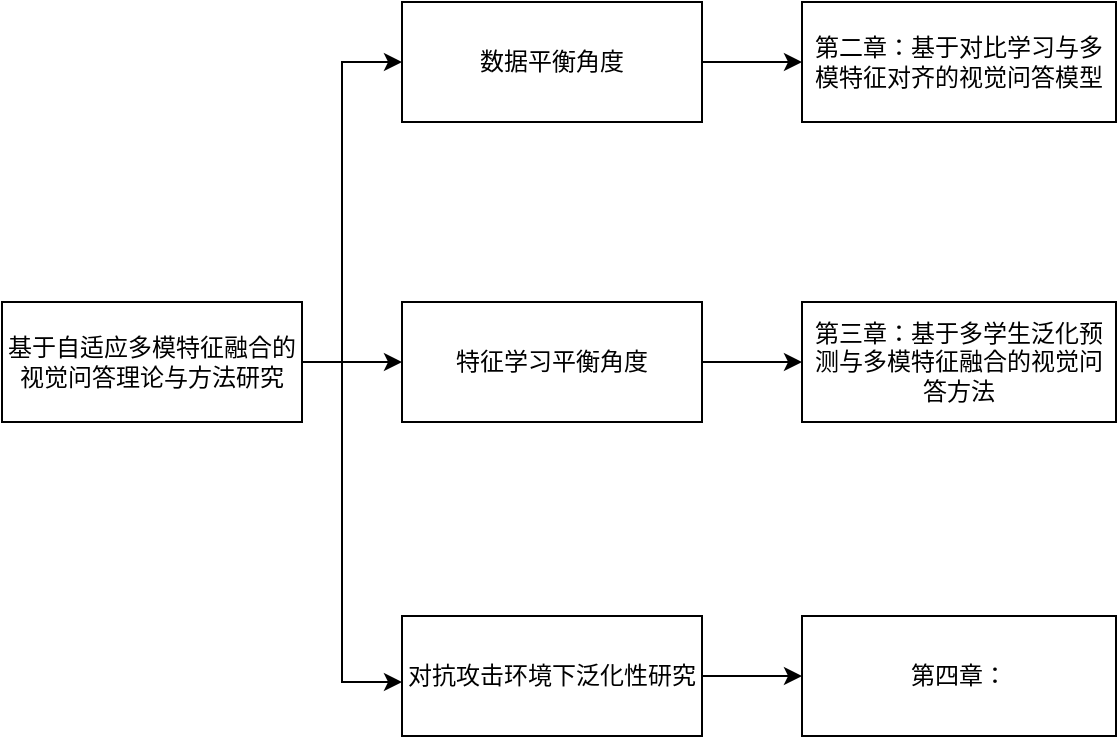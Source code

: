 <mxfile version="21.0.6" type="github">
  <diagram id="C5RBs43oDa-KdzZeNtuy" name="Page-1">
    <mxGraphModel dx="1121" dy="413" grid="1" gridSize="10" guides="1" tooltips="1" connect="1" arrows="1" fold="1" page="1" pageScale="1" pageWidth="827" pageHeight="1169" math="0" shadow="0">
      <root>
        <mxCell id="WIyWlLk6GJQsqaUBKTNV-0" />
        <mxCell id="WIyWlLk6GJQsqaUBKTNV-1" parent="WIyWlLk6GJQsqaUBKTNV-0" />
        <mxCell id="tXltCUCz6-KZ92w806bN-0" value="基于自适应多模特征融合的视觉问答理论与方法研究" style="rounded=0;whiteSpace=wrap;html=1;" vertex="1" parent="WIyWlLk6GJQsqaUBKTNV-1">
          <mxGeometry y="330" width="150" height="60" as="geometry" />
        </mxCell>
        <mxCell id="tXltCUCz6-KZ92w806bN-1" value="数据平衡角度" style="rounded=0;whiteSpace=wrap;html=1;" vertex="1" parent="WIyWlLk6GJQsqaUBKTNV-1">
          <mxGeometry x="200" y="180" width="150" height="60" as="geometry" />
        </mxCell>
        <mxCell id="tXltCUCz6-KZ92w806bN-2" value="特征学习平衡角度" style="rounded=0;whiteSpace=wrap;html=1;" vertex="1" parent="WIyWlLk6GJQsqaUBKTNV-1">
          <mxGeometry x="200" y="330" width="150" height="60" as="geometry" />
        </mxCell>
        <mxCell id="tXltCUCz6-KZ92w806bN-3" value="对抗攻击环境下泛化性研究" style="rounded=0;whiteSpace=wrap;html=1;" vertex="1" parent="WIyWlLk6GJQsqaUBKTNV-1">
          <mxGeometry x="200" y="487" width="150" height="60" as="geometry" />
        </mxCell>
        <mxCell id="tXltCUCz6-KZ92w806bN-4" value="" style="endArrow=classic;html=1;rounded=0;entryX=0;entryY=0.5;entryDx=0;entryDy=0;" edge="1" parent="WIyWlLk6GJQsqaUBKTNV-1" target="tXltCUCz6-KZ92w806bN-2">
          <mxGeometry width="50" height="50" relative="1" as="geometry">
            <mxPoint x="150" y="360" as="sourcePoint" />
            <mxPoint x="200" y="310" as="targetPoint" />
          </mxGeometry>
        </mxCell>
        <mxCell id="tXltCUCz6-KZ92w806bN-8" value="" style="endArrow=classic;html=1;rounded=0;entryX=0;entryY=0.5;entryDx=0;entryDy=0;" edge="1" parent="WIyWlLk6GJQsqaUBKTNV-1" target="tXltCUCz6-KZ92w806bN-1">
          <mxGeometry width="50" height="50" relative="1" as="geometry">
            <mxPoint x="170" y="360" as="sourcePoint" />
            <mxPoint x="170" y="210" as="targetPoint" />
            <Array as="points">
              <mxPoint x="170" y="270" />
              <mxPoint x="170" y="210" />
            </Array>
          </mxGeometry>
        </mxCell>
        <mxCell id="tXltCUCz6-KZ92w806bN-9" value="" style="endArrow=classic;html=1;rounded=0;" edge="1" parent="WIyWlLk6GJQsqaUBKTNV-1">
          <mxGeometry width="50" height="50" relative="1" as="geometry">
            <mxPoint x="170" y="360" as="sourcePoint" />
            <mxPoint x="200" y="520" as="targetPoint" />
            <Array as="points">
              <mxPoint x="170" y="520" />
            </Array>
          </mxGeometry>
        </mxCell>
        <mxCell id="tXltCUCz6-KZ92w806bN-10" value="第二章：基于对比学习与多模特征对齐的视觉问答模型" style="rounded=0;whiteSpace=wrap;html=1;" vertex="1" parent="WIyWlLk6GJQsqaUBKTNV-1">
          <mxGeometry x="400" y="180" width="157" height="60" as="geometry" />
        </mxCell>
        <mxCell id="tXltCUCz6-KZ92w806bN-11" value="第三章：基于多学生泛化预测与多模特征融合的视觉问答方法" style="rounded=0;whiteSpace=wrap;html=1;" vertex="1" parent="WIyWlLk6GJQsqaUBKTNV-1">
          <mxGeometry x="400" y="330" width="157" height="60" as="geometry" />
        </mxCell>
        <mxCell id="tXltCUCz6-KZ92w806bN-12" value="第四章：" style="rounded=0;whiteSpace=wrap;html=1;" vertex="1" parent="WIyWlLk6GJQsqaUBKTNV-1">
          <mxGeometry x="400" y="487" width="157" height="60" as="geometry" />
        </mxCell>
        <mxCell id="tXltCUCz6-KZ92w806bN-13" value="" style="endArrow=classic;html=1;rounded=0;exitX=1;exitY=0.5;exitDx=0;exitDy=0;entryX=0;entryY=0.5;entryDx=0;entryDy=0;" edge="1" parent="WIyWlLk6GJQsqaUBKTNV-1" source="tXltCUCz6-KZ92w806bN-1" target="tXltCUCz6-KZ92w806bN-10">
          <mxGeometry width="50" height="50" relative="1" as="geometry">
            <mxPoint x="460" y="400" as="sourcePoint" />
            <mxPoint x="510" y="350" as="targetPoint" />
          </mxGeometry>
        </mxCell>
        <mxCell id="tXltCUCz6-KZ92w806bN-15" value="" style="endArrow=classic;html=1;rounded=0;exitX=1;exitY=0.5;exitDx=0;exitDy=0;entryX=0;entryY=0.5;entryDx=0;entryDy=0;" edge="1" parent="WIyWlLk6GJQsqaUBKTNV-1" source="tXltCUCz6-KZ92w806bN-2" target="tXltCUCz6-KZ92w806bN-11">
          <mxGeometry width="50" height="50" relative="1" as="geometry">
            <mxPoint x="460" y="400" as="sourcePoint" />
            <mxPoint x="510" y="350" as="targetPoint" />
          </mxGeometry>
        </mxCell>
        <mxCell id="tXltCUCz6-KZ92w806bN-16" value="" style="endArrow=classic;html=1;rounded=0;exitX=1;exitY=0.5;exitDx=0;exitDy=0;entryX=0;entryY=0.5;entryDx=0;entryDy=0;" edge="1" parent="WIyWlLk6GJQsqaUBKTNV-1" source="tXltCUCz6-KZ92w806bN-3" target="tXltCUCz6-KZ92w806bN-12">
          <mxGeometry width="50" height="50" relative="1" as="geometry">
            <mxPoint x="460" y="440" as="sourcePoint" />
            <mxPoint x="510" y="390" as="targetPoint" />
          </mxGeometry>
        </mxCell>
      </root>
    </mxGraphModel>
  </diagram>
</mxfile>
